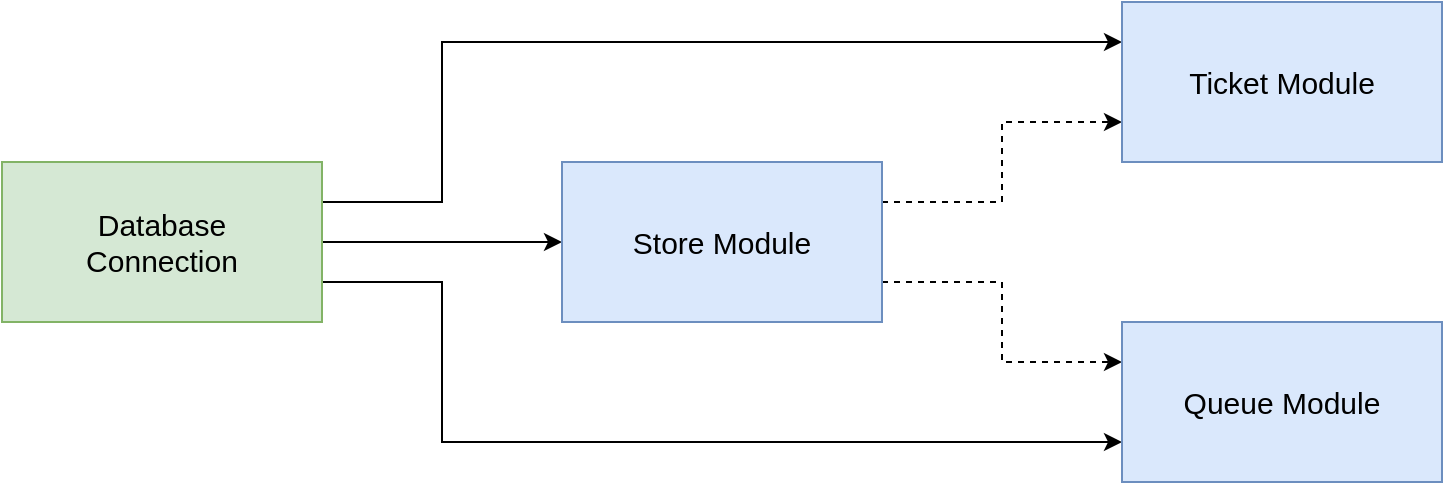 <mxfile version="14.1.8" type="device"><diagram id="AAz0tT0sU9kUE9OVaSMm" name="Pagina-1"><mxGraphModel dx="1351" dy="909" grid="1" gridSize="10" guides="1" tooltips="1" connect="1" arrows="1" fold="1" page="1" pageScale="1" pageWidth="1169" pageHeight="827" math="0" shadow="0"><root><mxCell id="0"/><mxCell id="1" parent="0"/><mxCell id="ZEPXGC6JQxVA9LkOI50V-5" style="edgeStyle=orthogonalEdgeStyle;rounded=0;orthogonalLoop=1;jettySize=auto;html=1;entryX=0;entryY=0.5;entryDx=0;entryDy=0;fontSize=15;" edge="1" parent="1" source="ZEPXGC6JQxVA9LkOI50V-1" target="ZEPXGC6JQxVA9LkOI50V-2"><mxGeometry relative="1" as="geometry"/></mxCell><mxCell id="ZEPXGC6JQxVA9LkOI50V-8" style="edgeStyle=orthogonalEdgeStyle;rounded=0;orthogonalLoop=1;jettySize=auto;html=1;exitX=1;exitY=0.25;exitDx=0;exitDy=0;entryX=0;entryY=0.25;entryDx=0;entryDy=0;fontSize=15;" edge="1" parent="1" source="ZEPXGC6JQxVA9LkOI50V-1" target="ZEPXGC6JQxVA9LkOI50V-3"><mxGeometry relative="1" as="geometry"><Array as="points"><mxPoint x="300" y="260"/><mxPoint x="300" y="180"/></Array></mxGeometry></mxCell><mxCell id="ZEPXGC6JQxVA9LkOI50V-9" style="edgeStyle=orthogonalEdgeStyle;rounded=0;orthogonalLoop=1;jettySize=auto;html=1;exitX=1;exitY=0.75;exitDx=0;exitDy=0;entryX=0;entryY=0.75;entryDx=0;entryDy=0;fontSize=15;" edge="1" parent="1" source="ZEPXGC6JQxVA9LkOI50V-1" target="ZEPXGC6JQxVA9LkOI50V-4"><mxGeometry relative="1" as="geometry"><Array as="points"><mxPoint x="300" y="300"/><mxPoint x="300" y="380"/></Array></mxGeometry></mxCell><mxCell id="ZEPXGC6JQxVA9LkOI50V-1" value="Database&lt;br&gt;Connection" style="rounded=0;whiteSpace=wrap;html=1;fontSize=15;fillColor=#d5e8d4;strokeColor=#82b366;" vertex="1" parent="1"><mxGeometry x="80" y="240" width="160" height="80" as="geometry"/></mxCell><mxCell id="ZEPXGC6JQxVA9LkOI50V-6" style="edgeStyle=orthogonalEdgeStyle;rounded=0;orthogonalLoop=1;jettySize=auto;html=1;exitX=1;exitY=0.25;exitDx=0;exitDy=0;entryX=0;entryY=0.75;entryDx=0;entryDy=0;fontSize=15;dashed=1;" edge="1" parent="1" source="ZEPXGC6JQxVA9LkOI50V-2" target="ZEPXGC6JQxVA9LkOI50V-3"><mxGeometry relative="1" as="geometry"/></mxCell><mxCell id="ZEPXGC6JQxVA9LkOI50V-7" style="edgeStyle=orthogonalEdgeStyle;rounded=0;orthogonalLoop=1;jettySize=auto;html=1;exitX=1;exitY=0.75;exitDx=0;exitDy=0;entryX=0;entryY=0.25;entryDx=0;entryDy=0;fontSize=15;dashed=1;" edge="1" parent="1" source="ZEPXGC6JQxVA9LkOI50V-2" target="ZEPXGC6JQxVA9LkOI50V-4"><mxGeometry relative="1" as="geometry"/></mxCell><mxCell id="ZEPXGC6JQxVA9LkOI50V-2" value="Store Module" style="rounded=0;whiteSpace=wrap;html=1;fontSize=15;fillColor=#dae8fc;strokeColor=#6c8ebf;" vertex="1" parent="1"><mxGeometry x="360" y="240" width="160" height="80" as="geometry"/></mxCell><mxCell id="ZEPXGC6JQxVA9LkOI50V-3" value="Ticket Module" style="rounded=0;whiteSpace=wrap;html=1;fontSize=15;fillColor=#dae8fc;strokeColor=#6c8ebf;" vertex="1" parent="1"><mxGeometry x="640" y="160" width="160" height="80" as="geometry"/></mxCell><mxCell id="ZEPXGC6JQxVA9LkOI50V-4" value="Queue Module" style="rounded=0;whiteSpace=wrap;html=1;fontSize=15;fillColor=#dae8fc;strokeColor=#6c8ebf;" vertex="1" parent="1"><mxGeometry x="640" y="320" width="160" height="80" as="geometry"/></mxCell></root></mxGraphModel></diagram></mxfile>